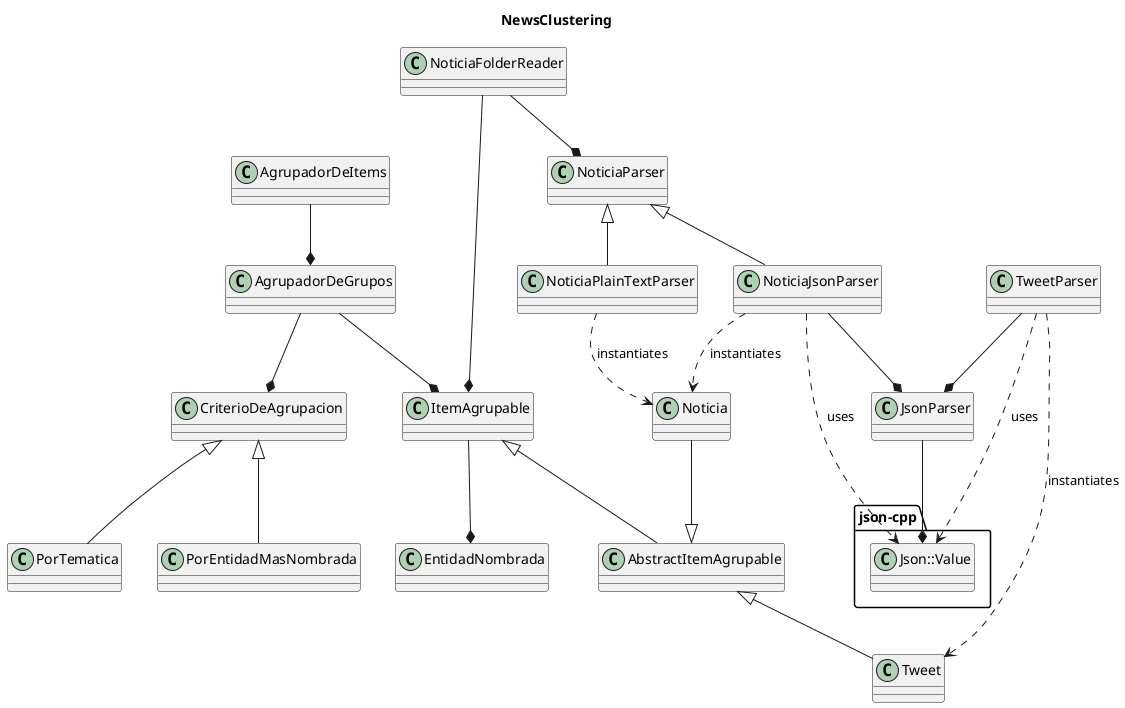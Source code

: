 @startuml

title NewsClustering

package "json-cpp" {
	class Json::Value
}

class ItemAgrupable
class AbstractItemAgrupable
class Noticia
class EntidadNombrada
class AgrupadorDeGrupos
class AgrupadorDeItems
class CriterioDeAgrupacion
class PorEntidadMasNombrada
class PorTematica
class NoticiaPlainTextParser
class NoticiaJsonParser
class NoticiaFolderReader
class Tweet
class TweetParser
class JsonParser

NoticiaPlainTextParser ..> Noticia : instantiates
NoticiaJsonParser ..> Noticia : instantiates
NoticiaFolderReader --* NoticiaParser
NoticiaFolderReader --* ItemAgrupable
NoticiaParser <|-- NoticiaPlainTextParser
NoticiaParser <|-- NoticiaJsonParser

ItemAgrupable <|-- AbstractItemAgrupable
AbstractItemAgrupable <|-up- Noticia
AbstractItemAgrupable <|-- Tweet


EntidadNombrada *-up- ItemAgrupable

AgrupadorDeItems --* AgrupadorDeGrupos
AgrupadorDeGrupos --* CriterioDeAgrupacion

PorEntidadMasNombrada -up-|> CriterioDeAgrupacion
PorTematica -up-|> CriterioDeAgrupacion

AgrupadorDeGrupos --* ItemAgrupable

TweetParser ..> Tweet : instantiates
TweetParser ..> Json::Value : uses
NoticiaJsonParser ..> Json::Value : uses
JsonParser --* Json::Value
TweetParser --* JsonParser
NoticiaJsonParser --* JsonParser

@enduml
